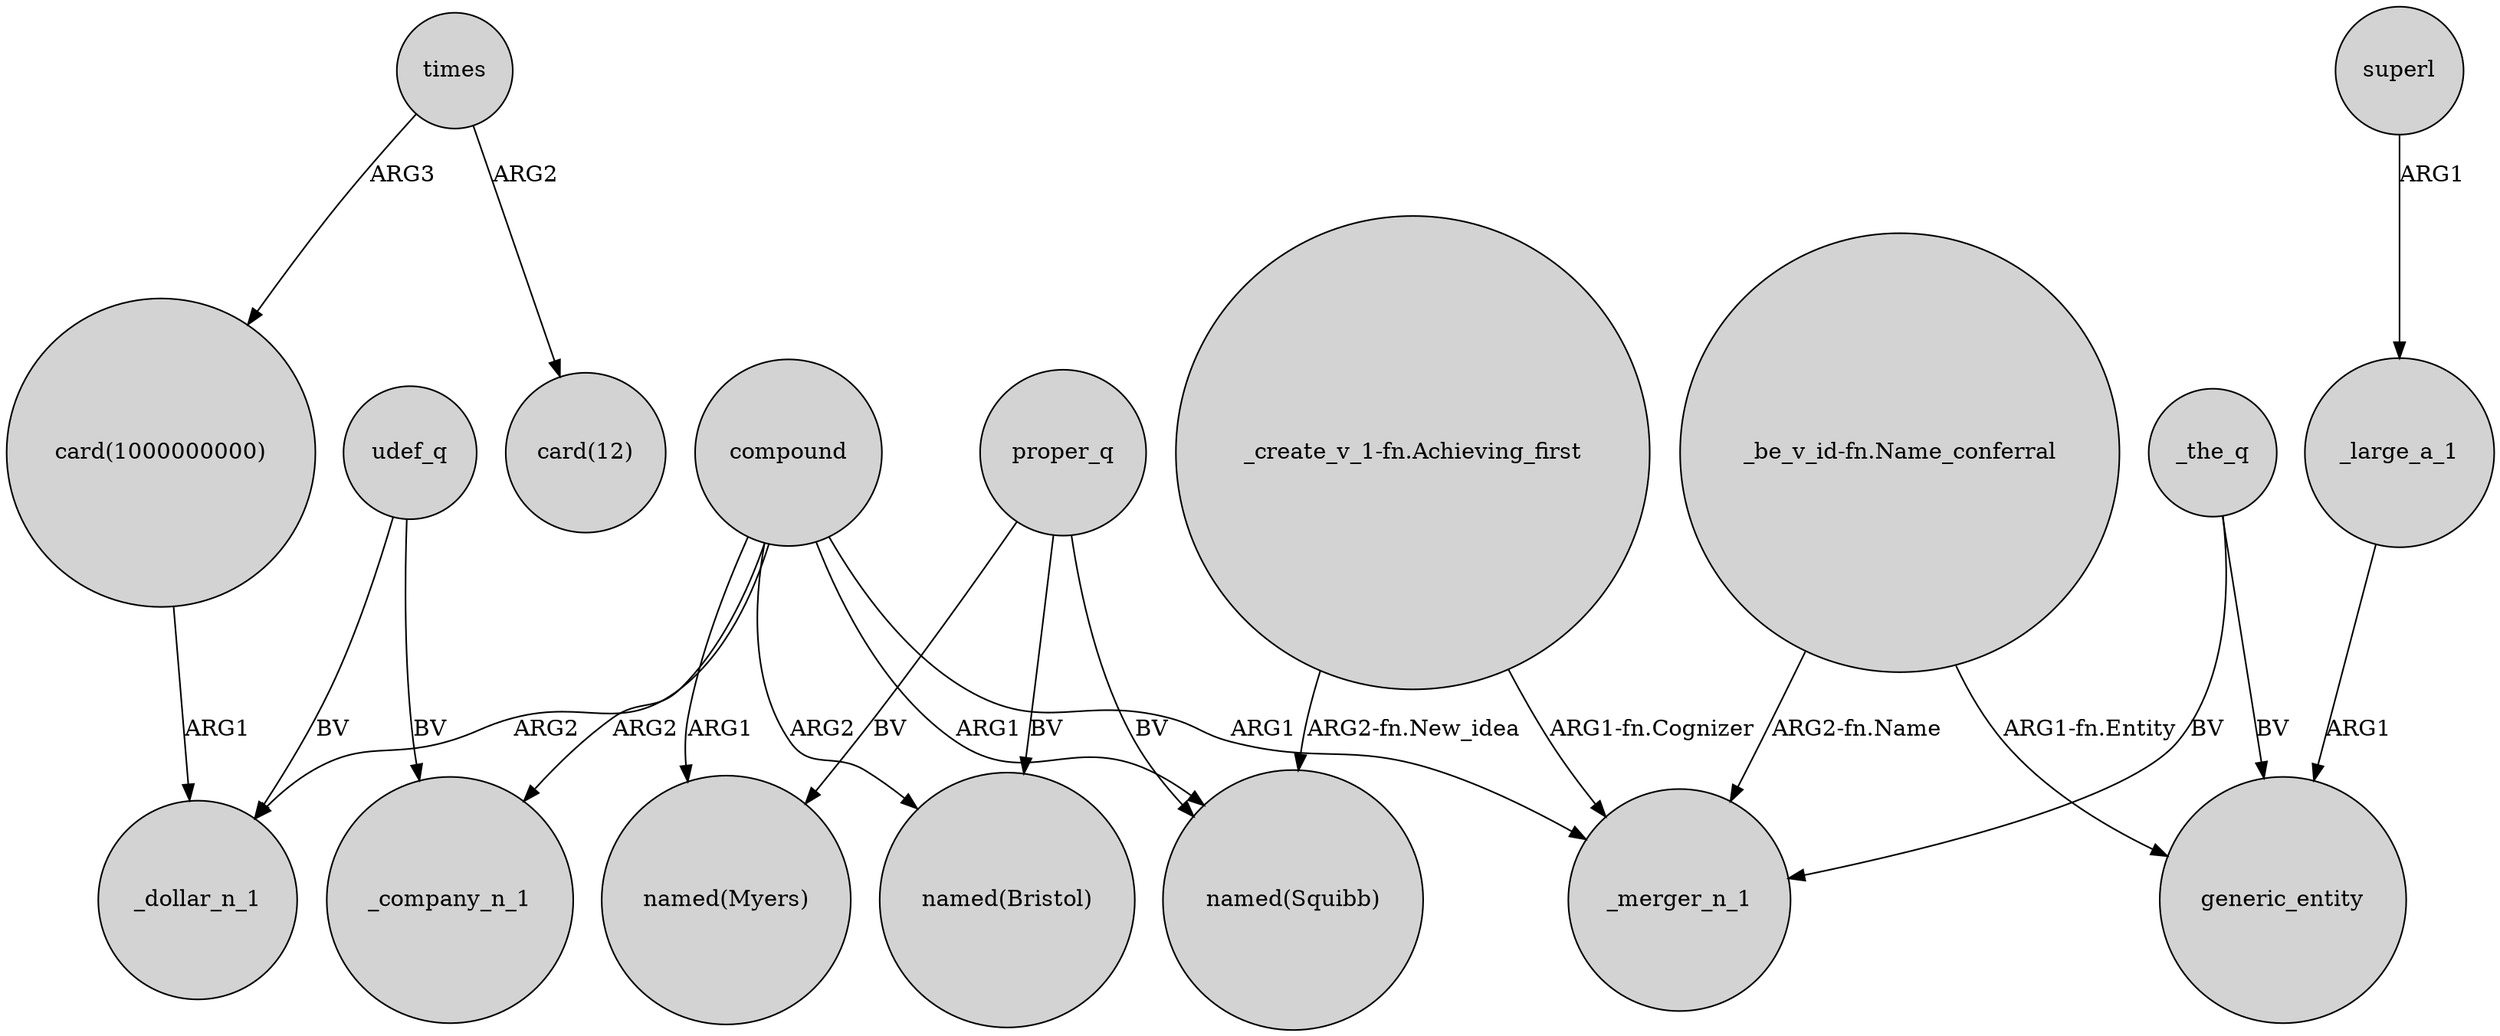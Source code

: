 digraph {
	node [shape=circle style=filled]
	"card(1000000000)" -> _dollar_n_1 [label=ARG1]
	"_create_v_1-fn.Achieving_first" -> "named(Squibb)" [label="ARG2-fn.New_idea"]
	compound -> _merger_n_1 [label=ARG1]
	proper_q -> "named(Myers)" [label=BV]
	_the_q -> _merger_n_1 [label=BV]
	compound -> "named(Bristol)" [label=ARG2]
	compound -> _company_n_1 [label=ARG2]
	udef_q -> _company_n_1 [label=BV]
	compound -> _dollar_n_1 [label=ARG2]
	times -> "card(1000000000)" [label=ARG3]
	proper_q -> "named(Squibb)" [label=BV]
	compound -> "named(Squibb)" [label=ARG1]
	proper_q -> "named(Bristol)" [label=BV]
	times -> "card(12)" [label=ARG2]
	"_create_v_1-fn.Achieving_first" -> _merger_n_1 [label="ARG1-fn.Cognizer"]
	compound -> "named(Myers)" [label=ARG1]
	udef_q -> _dollar_n_1 [label=BV]
	_the_q -> generic_entity [label=BV]
	"_be_v_id-fn.Name_conferral" -> generic_entity [label="ARG1-fn.Entity"]
	_large_a_1 -> generic_entity [label=ARG1]
	superl -> _large_a_1 [label=ARG1]
	"_be_v_id-fn.Name_conferral" -> _merger_n_1 [label="ARG2-fn.Name"]
}
